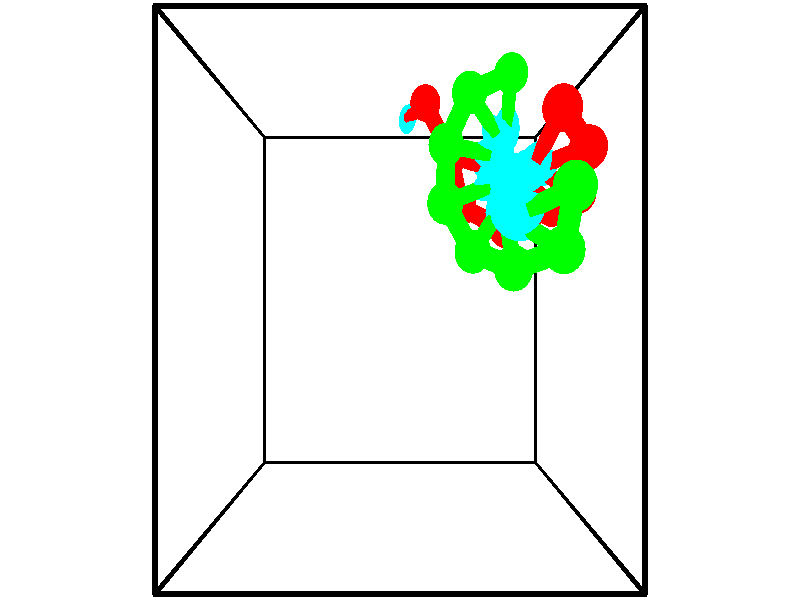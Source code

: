 // switches for output
#declare DRAW_BASES = 1; // possible values are 0, 1; only relevant for DNA ribbons
#declare DRAW_BASES_TYPE = 3; // possible values are 1, 2, 3; only relevant for DNA ribbons
#declare DRAW_FOG = 0; // set to 1 to enable fog

#include "colors.inc"

#include "transforms.inc"
background { rgb <1, 1, 1>}

#default {
   normal{
       ripples 0.25
       frequency 0.20
       turbulence 0.2
       lambda 5
   }
	finish {
		phong 0.1
		phong_size 40.
	}
}

// original window dimensions: 1024x640


// camera settings

camera {
	sky <-0, 1, 0>
	up <-0, 1, 0>
	right 1.6 * <1, 0, 0>
	location <2.5, 2.5, 11.1562>
	look_at <2.5, 2.5, 2.5>
	direction <0, 0, -8.6562>
	angle 67.0682
}


# declare cpy_camera_pos = <2.5, 2.5, 11.1562>;
# if (DRAW_FOG = 1)
fog {
	fog_type 2
	up vnormalize(cpy_camera_pos)
	color rgbt<1,1,1,0.3>
	distance 1e-5
	fog_alt 3e-3
	fog_offset 4
}
# end


// LIGHTS

# declare lum = 6;
global_settings {
	ambient_light rgb lum * <0.05, 0.05, 0.05>
	max_trace_level 15
}# declare cpy_direct_light_amount = 0.25;
light_source
{	1000 * <-1, -1, 1>,
	rgb lum * cpy_direct_light_amount
	parallel
}

light_source
{	1000 * <1, 1, -1>,
	rgb lum * cpy_direct_light_amount
	parallel
}

// strand 0

// nucleotide -1

// particle -1
sphere {
	<2.921218, 5.229918, 1.115312> 0.250000
	pigment { color rgbt <1,0,0,0> }
	no_shadow
}
cylinder {
	<2.754486, 5.191124, 0.753794>,  <2.654447, 5.167848, 0.536883>, 0.100000
	pigment { color rgbt <1,0,0,0> }
	no_shadow
}
cylinder {
	<2.754486, 5.191124, 0.753794>,  <2.921218, 5.229918, 1.115312>, 0.100000
	pigment { color rgbt <1,0,0,0> }
	no_shadow
}

// particle -1
sphere {
	<2.754486, 5.191124, 0.753794> 0.100000
	pigment { color rgbt <1,0,0,0> }
	no_shadow
}
sphere {
	0, 1
	scale<0.080000,0.200000,0.300000>
	matrix <-0.884256, -0.187076, 0.427894,
		-0.210577, 0.977546, -0.007780,
		-0.416831, -0.096984, -0.903795,
		2.629437, 5.162029, 0.482655>
	pigment { color rgbt <0,1,1,0> }
	no_shadow
}
cylinder {
	<3.359376, 4.493379, 1.031605>,  <2.921218, 5.229918, 1.115312>, 0.130000
	pigment { color rgbt <1,0,0,0> }
	no_shadow
}

// nucleotide -1

// particle -1
sphere {
	<3.359376, 4.493379, 1.031605> 0.250000
	pigment { color rgbt <1,0,0,0> }
	no_shadow
}
cylinder {
	<3.745972, 4.412880, 0.967859>,  <3.977929, 4.364581, 0.929612>, 0.100000
	pigment { color rgbt <1,0,0,0> }
	no_shadow
}
cylinder {
	<3.745972, 4.412880, 0.967859>,  <3.359376, 4.493379, 1.031605>, 0.100000
	pigment { color rgbt <1,0,0,0> }
	no_shadow
}

// particle -1
sphere {
	<3.745972, 4.412880, 0.967859> 0.100000
	pigment { color rgbt <1,0,0,0> }
	no_shadow
}
sphere {
	0, 1
	scale<0.080000,0.200000,0.300000>
	matrix <0.047372, -0.470322, 0.881222,
		-0.252295, -0.859242, -0.445029,
		0.966490, -0.201246, -0.159364,
		4.035919, 4.352506, 0.920050>
	pigment { color rgbt <0,1,1,0> }
	no_shadow
}
cylinder {
	<3.523254, 3.783858, 1.092858>,  <3.359376, 4.493379, 1.031605>, 0.130000
	pigment { color rgbt <1,0,0,0> }
	no_shadow
}

// nucleotide -1

// particle -1
sphere {
	<3.523254, 3.783858, 1.092858> 0.250000
	pigment { color rgbt <1,0,0,0> }
	no_shadow
}
cylinder {
	<3.801964, 4.050110, 1.199774>,  <3.969190, 4.209861, 1.263923>, 0.100000
	pigment { color rgbt <1,0,0,0> }
	no_shadow
}
cylinder {
	<3.801964, 4.050110, 1.199774>,  <3.523254, 3.783858, 1.092858>, 0.100000
	pigment { color rgbt <1,0,0,0> }
	no_shadow
}

// particle -1
sphere {
	<3.801964, 4.050110, 1.199774> 0.100000
	pigment { color rgbt <1,0,0,0> }
	no_shadow
}
sphere {
	0, 1
	scale<0.080000,0.200000,0.300000>
	matrix <0.044349, -0.411901, 0.910148,
		0.715918, -0.622314, -0.316522,
		0.696774, 0.665629, 0.267289,
		4.010996, 4.249799, 1.279960>
	pigment { color rgbt <0,1,1,0> }
	no_shadow
}
cylinder {
	<4.195440, 3.448179, 1.431635>,  <3.523254, 3.783858, 1.092858>, 0.130000
	pigment { color rgbt <1,0,0,0> }
	no_shadow
}

// nucleotide -1

// particle -1
sphere {
	<4.195440, 3.448179, 1.431635> 0.250000
	pigment { color rgbt <1,0,0,0> }
	no_shadow
}
cylinder {
	<4.133110, 3.820465, 1.563990>,  <4.095712, 4.043837, 1.643402>, 0.100000
	pigment { color rgbt <1,0,0,0> }
	no_shadow
}
cylinder {
	<4.133110, 3.820465, 1.563990>,  <4.195440, 3.448179, 1.431635>, 0.100000
	pigment { color rgbt <1,0,0,0> }
	no_shadow
}

// particle -1
sphere {
	<4.133110, 3.820465, 1.563990> 0.100000
	pigment { color rgbt <1,0,0,0> }
	no_shadow
}
sphere {
	0, 1
	scale<0.080000,0.200000,0.300000>
	matrix <0.109827, -0.316577, 0.942188,
		0.981660, 0.183156, -0.052887,
		-0.155825, 0.930716, 0.330886,
		4.086363, 4.099680, 1.663255>
	pigment { color rgbt <0,1,1,0> }
	no_shadow
}
cylinder {
	<4.854360, 3.694903, 1.809074>,  <4.195440, 3.448179, 1.431635>, 0.130000
	pigment { color rgbt <1,0,0,0> }
	no_shadow
}

// nucleotide -1

// particle -1
sphere {
	<4.854360, 3.694903, 1.809074> 0.250000
	pigment { color rgbt <1,0,0,0> }
	no_shadow
}
cylinder {
	<4.555557, 3.927437, 1.938089>,  <4.376276, 4.066957, 2.015498>, 0.100000
	pigment { color rgbt <1,0,0,0> }
	no_shadow
}
cylinder {
	<4.555557, 3.927437, 1.938089>,  <4.854360, 3.694903, 1.809074>, 0.100000
	pigment { color rgbt <1,0,0,0> }
	no_shadow
}

// particle -1
sphere {
	<4.555557, 3.927437, 1.938089> 0.100000
	pigment { color rgbt <1,0,0,0> }
	no_shadow
}
sphere {
	0, 1
	scale<0.080000,0.200000,0.300000>
	matrix <0.196737, -0.270123, 0.942511,
		0.635039, 0.767518, 0.087414,
		-0.747007, 0.581334, 0.322538,
		4.331455, 4.101837, 2.034851>
	pigment { color rgbt <0,1,1,0> }
	no_shadow
}
cylinder {
	<5.058280, 3.781127, 2.494188>,  <4.854360, 3.694903, 1.809074>, 0.130000
	pigment { color rgbt <1,0,0,0> }
	no_shadow
}

// nucleotide -1

// particle -1
sphere {
	<5.058280, 3.781127, 2.494188> 0.250000
	pigment { color rgbt <1,0,0,0> }
	no_shadow
}
cylinder {
	<4.695892, 3.949848, 2.508631>,  <4.478460, 4.051081, 2.517296>, 0.100000
	pigment { color rgbt <1,0,0,0> }
	no_shadow
}
cylinder {
	<4.695892, 3.949848, 2.508631>,  <5.058280, 3.781127, 2.494188>, 0.100000
	pigment { color rgbt <1,0,0,0> }
	no_shadow
}

// particle -1
sphere {
	<4.695892, 3.949848, 2.508631> 0.100000
	pigment { color rgbt <1,0,0,0> }
	no_shadow
}
sphere {
	0, 1
	scale<0.080000,0.200000,0.300000>
	matrix <-0.104145, -0.304728, 0.946729,
		0.410335, 0.853946, 0.320002,
		-0.905969, 0.421802, 0.036106,
		4.424102, 4.076389, 2.519463>
	pigment { color rgbt <0,1,1,0> }
	no_shadow
}
cylinder {
	<5.019298, 4.201841, 3.082008>,  <5.058280, 3.781127, 2.494188>, 0.130000
	pigment { color rgbt <1,0,0,0> }
	no_shadow
}

// nucleotide -1

// particle -1
sphere {
	<5.019298, 4.201841, 3.082008> 0.250000
	pigment { color rgbt <1,0,0,0> }
	no_shadow
}
cylinder {
	<4.644913, 4.095757, 2.989370>,  <4.420281, 4.032106, 2.933788>, 0.100000
	pigment { color rgbt <1,0,0,0> }
	no_shadow
}
cylinder {
	<4.644913, 4.095757, 2.989370>,  <5.019298, 4.201841, 3.082008>, 0.100000
	pigment { color rgbt <1,0,0,0> }
	no_shadow
}

// particle -1
sphere {
	<4.644913, 4.095757, 2.989370> 0.100000
	pigment { color rgbt <1,0,0,0> }
	no_shadow
}
sphere {
	0, 1
	scale<0.080000,0.200000,0.300000>
	matrix <-0.144499, -0.310486, 0.939531,
		-0.321081, 0.912832, 0.252280,
		-0.935963, -0.265211, -0.231594,
		4.364124, 4.016193, 2.919892>
	pigment { color rgbt <0,1,1,0> }
	no_shadow
}
cylinder {
	<4.560532, 4.530291, 3.501812>,  <5.019298, 4.201841, 3.082008>, 0.130000
	pigment { color rgbt <1,0,0,0> }
	no_shadow
}

// nucleotide -1

// particle -1
sphere {
	<4.560532, 4.530291, 3.501812> 0.250000
	pigment { color rgbt <1,0,0,0> }
	no_shadow
}
cylinder {
	<4.376419, 4.193836, 3.388231>,  <4.265951, 3.991963, 3.320083>, 0.100000
	pigment { color rgbt <1,0,0,0> }
	no_shadow
}
cylinder {
	<4.376419, 4.193836, 3.388231>,  <4.560532, 4.530291, 3.501812>, 0.100000
	pigment { color rgbt <1,0,0,0> }
	no_shadow
}

// particle -1
sphere {
	<4.376419, 4.193836, 3.388231> 0.100000
	pigment { color rgbt <1,0,0,0> }
	no_shadow
}
sphere {
	0, 1
	scale<0.080000,0.200000,0.300000>
	matrix <-0.279485, -0.166292, 0.945640,
		-0.842631, 0.514623, -0.158544,
		-0.460283, -0.841136, -0.283952,
		4.238334, 3.941495, 3.303046>
	pigment { color rgbt <0,1,1,0> }
	no_shadow
}
// strand 1

// nucleotide -1

// particle -1
sphere {
	<4.507769, 3.587525, 4.234069> 0.250000
	pigment { color rgbt <0,1,0,0> }
	no_shadow
}
cylinder {
	<4.142746, 3.430733, 4.280699>,  <3.923732, 3.336658, 4.308676>, 0.100000
	pigment { color rgbt <0,1,0,0> }
	no_shadow
}
cylinder {
	<4.142746, 3.430733, 4.280699>,  <4.507769, 3.587525, 4.234069>, 0.100000
	pigment { color rgbt <0,1,0,0> }
	no_shadow
}

// particle -1
sphere {
	<4.142746, 3.430733, 4.280699> 0.100000
	pigment { color rgbt <0,1,0,0> }
	no_shadow
}
sphere {
	0, 1
	scale<0.080000,0.200000,0.300000>
	matrix <-0.138656, 0.028398, -0.989933,
		0.384724, -0.919535, -0.080266,
		-0.912558, -0.391981, 0.116573,
		3.868979, 3.313139, 4.315671>
	pigment { color rgbt <0,1,1,0> }
	no_shadow
}
cylinder {
	<4.491799, 3.010494, 3.826176>,  <4.507769, 3.587525, 4.234069>, 0.130000
	pigment { color rgbt <0,1,0,0> }
	no_shadow
}

// nucleotide -1

// particle -1
sphere {
	<4.491799, 3.010494, 3.826176> 0.250000
	pigment { color rgbt <0,1,0,0> }
	no_shadow
}
cylinder {
	<4.132584, 3.181393, 3.868099>,  <3.917054, 3.283932, 3.893253>, 0.100000
	pigment { color rgbt <0,1,0,0> }
	no_shadow
}
cylinder {
	<4.132584, 3.181393, 3.868099>,  <4.491799, 3.010494, 3.826176>, 0.100000
	pigment { color rgbt <0,1,0,0> }
	no_shadow
}

// particle -1
sphere {
	<4.132584, 3.181393, 3.868099> 0.100000
	pigment { color rgbt <0,1,0,0> }
	no_shadow
}
sphere {
	0, 1
	scale<0.080000,0.200000,0.300000>
	matrix <-0.073861, 0.088424, -0.993341,
		-0.433670, -0.899800, -0.047851,
		-0.898039, 0.427247, 0.104807,
		3.863172, 3.309567, 3.899541>
	pigment { color rgbt <0,1,1,0> }
	no_shadow
}
cylinder {
	<3.960913, 2.841043, 3.389052>,  <4.491799, 3.010494, 3.826176>, 0.130000
	pigment { color rgbt <0,1,0,0> }
	no_shadow
}

// nucleotide -1

// particle -1
sphere {
	<3.960913, 2.841043, 3.389052> 0.250000
	pigment { color rgbt <0,1,0,0> }
	no_shadow
}
cylinder {
	<3.884163, 3.221771, 3.484737>,  <3.838113, 3.450208, 3.542148>, 0.100000
	pigment { color rgbt <0,1,0,0> }
	no_shadow
}
cylinder {
	<3.884163, 3.221771, 3.484737>,  <3.960913, 2.841043, 3.389052>, 0.100000
	pigment { color rgbt <0,1,0,0> }
	no_shadow
}

// particle -1
sphere {
	<3.884163, 3.221771, 3.484737> 0.100000
	pigment { color rgbt <0,1,0,0> }
	no_shadow
}
sphere {
	0, 1
	scale<0.080000,0.200000,0.300000>
	matrix <0.123325, 0.265193, -0.956276,
		-0.973640, -0.153984, -0.168267,
		-0.191874, 0.951820, 0.239213,
		3.826601, 3.507317, 3.556501>
	pigment { color rgbt <0,1,1,0> }
	no_shadow
}
cylinder {
	<3.501587, 3.052374, 2.849988>,  <3.960913, 2.841043, 3.389052>, 0.130000
	pigment { color rgbt <0,1,0,0> }
	no_shadow
}

// nucleotide -1

// particle -1
sphere {
	<3.501587, 3.052374, 2.849988> 0.250000
	pigment { color rgbt <0,1,0,0> }
	no_shadow
}
cylinder {
	<3.717438, 3.350449, 3.006704>,  <3.846948, 3.529293, 3.100734>, 0.100000
	pigment { color rgbt <0,1,0,0> }
	no_shadow
}
cylinder {
	<3.717438, 3.350449, 3.006704>,  <3.501587, 3.052374, 2.849988>, 0.100000
	pigment { color rgbt <0,1,0,0> }
	no_shadow
}

// particle -1
sphere {
	<3.717438, 3.350449, 3.006704> 0.100000
	pigment { color rgbt <0,1,0,0> }
	no_shadow
}
sphere {
	0, 1
	scale<0.080000,0.200000,0.300000>
	matrix <0.069043, 0.424626, -0.902732,
		-0.839068, 0.514190, 0.177691,
		0.539628, 0.745185, 0.391791,
		3.879326, 3.574004, 3.124242>
	pigment { color rgbt <0,1,1,0> }
	no_shadow
}
cylinder {
	<3.131519, 3.628511, 2.720341>,  <3.501587, 3.052374, 2.849988>, 0.130000
	pigment { color rgbt <0,1,0,0> }
	no_shadow
}

// nucleotide -1

// particle -1
sphere {
	<3.131519, 3.628511, 2.720341> 0.250000
	pigment { color rgbt <0,1,0,0> }
	no_shadow
}
cylinder {
	<3.511459, 3.747631, 2.758495>,  <3.739424, 3.819103, 2.781388>, 0.100000
	pigment { color rgbt <0,1,0,0> }
	no_shadow
}
cylinder {
	<3.511459, 3.747631, 2.758495>,  <3.131519, 3.628511, 2.720341>, 0.100000
	pigment { color rgbt <0,1,0,0> }
	no_shadow
}

// particle -1
sphere {
	<3.511459, 3.747631, 2.758495> 0.100000
	pigment { color rgbt <0,1,0,0> }
	no_shadow
}
sphere {
	0, 1
	scale<0.080000,0.200000,0.300000>
	matrix <-0.086256, 0.542718, -0.835474,
		-0.300572, 0.785348, 0.541188,
		0.949851, 0.297801, 0.095385,
		3.796415, 3.836971, 2.787111>
	pigment { color rgbt <0,1,1,0> }
	no_shadow
}
cylinder {
	<3.154821, 4.339452, 2.588377>,  <3.131519, 3.628511, 2.720341>, 0.130000
	pigment { color rgbt <0,1,0,0> }
	no_shadow
}

// nucleotide -1

// particle -1
sphere {
	<3.154821, 4.339452, 2.588377> 0.250000
	pigment { color rgbt <0,1,0,0> }
	no_shadow
}
cylinder {
	<3.548218, 4.278957, 2.548634>,  <3.784256, 4.242661, 2.524788>, 0.100000
	pigment { color rgbt <0,1,0,0> }
	no_shadow
}
cylinder {
	<3.548218, 4.278957, 2.548634>,  <3.154821, 4.339452, 2.588377>, 0.100000
	pigment { color rgbt <0,1,0,0> }
	no_shadow
}

// particle -1
sphere {
	<3.548218, 4.278957, 2.548634> 0.100000
	pigment { color rgbt <0,1,0,0> }
	no_shadow
}
sphere {
	0, 1
	scale<0.080000,0.200000,0.300000>
	matrix <-0.003253, 0.534207, -0.845348,
		0.180926, 0.831716, 0.524896,
		0.983491, -0.151238, -0.099357,
		3.843265, 4.233586, 2.518826>
	pigment { color rgbt <0,1,1,0> }
	no_shadow
}
cylinder {
	<3.494911, 4.974064, 2.517283>,  <3.154821, 4.339452, 2.588377>, 0.130000
	pigment { color rgbt <0,1,0,0> }
	no_shadow
}

// nucleotide -1

// particle -1
sphere {
	<3.494911, 4.974064, 2.517283> 0.250000
	pigment { color rgbt <0,1,0,0> }
	no_shadow
}
cylinder {
	<3.753891, 4.702385, 2.379009>,  <3.909279, 4.539377, 2.296045>, 0.100000
	pigment { color rgbt <0,1,0,0> }
	no_shadow
}
cylinder {
	<3.753891, 4.702385, 2.379009>,  <3.494911, 4.974064, 2.517283>, 0.100000
	pigment { color rgbt <0,1,0,0> }
	no_shadow
}

// particle -1
sphere {
	<3.753891, 4.702385, 2.379009> 0.100000
	pigment { color rgbt <0,1,0,0> }
	no_shadow
}
sphere {
	0, 1
	scale<0.080000,0.200000,0.300000>
	matrix <0.020215, 0.468735, -0.883108,
		0.761839, 0.564780, 0.317213,
		0.647450, -0.679199, -0.345684,
		3.948126, 4.498625, 2.275304>
	pigment { color rgbt <0,1,1,0> }
	no_shadow
}
cylinder {
	<4.155212, 5.312942, 2.164192>,  <3.494911, 4.974064, 2.517283>, 0.130000
	pigment { color rgbt <0,1,0,0> }
	no_shadow
}

// nucleotide -1

// particle -1
sphere {
	<4.155212, 5.312942, 2.164192> 0.250000
	pigment { color rgbt <0,1,0,0> }
	no_shadow
}
cylinder {
	<4.139084, 4.939568, 2.021603>,  <4.129407, 4.715543, 1.936049>, 0.100000
	pigment { color rgbt <0,1,0,0> }
	no_shadow
}
cylinder {
	<4.139084, 4.939568, 2.021603>,  <4.155212, 5.312942, 2.164192>, 0.100000
	pigment { color rgbt <0,1,0,0> }
	no_shadow
}

// particle -1
sphere {
	<4.139084, 4.939568, 2.021603> 0.100000
	pigment { color rgbt <0,1,0,0> }
	no_shadow
}
sphere {
	0, 1
	scale<0.080000,0.200000,0.300000>
	matrix <0.069591, 0.353274, -0.932928,
		0.996760, -0.062424, 0.050714,
		-0.040321, -0.933435, -0.356473,
		4.126987, 4.659537, 1.914661>
	pigment { color rgbt <0,1,1,0> }
	no_shadow
}
// box output
cylinder {
	<0.000000, 0.000000, 0.000000>,  <5.000000, 0.000000, 0.000000>, 0.025000
	pigment { color rgbt <0,0,0,0> }
	no_shadow
}
cylinder {
	<0.000000, 0.000000, 0.000000>,  <0.000000, 5.000000, 0.000000>, 0.025000
	pigment { color rgbt <0,0,0,0> }
	no_shadow
}
cylinder {
	<0.000000, 0.000000, 0.000000>,  <0.000000, 0.000000, 5.000000>, 0.025000
	pigment { color rgbt <0,0,0,0> }
	no_shadow
}
cylinder {
	<5.000000, 5.000000, 5.000000>,  <0.000000, 5.000000, 5.000000>, 0.025000
	pigment { color rgbt <0,0,0,0> }
	no_shadow
}
cylinder {
	<5.000000, 5.000000, 5.000000>,  <5.000000, 0.000000, 5.000000>, 0.025000
	pigment { color rgbt <0,0,0,0> }
	no_shadow
}
cylinder {
	<5.000000, 5.000000, 5.000000>,  <5.000000, 5.000000, 0.000000>, 0.025000
	pigment { color rgbt <0,0,0,0> }
	no_shadow
}
cylinder {
	<0.000000, 0.000000, 5.000000>,  <0.000000, 5.000000, 5.000000>, 0.025000
	pigment { color rgbt <0,0,0,0> }
	no_shadow
}
cylinder {
	<0.000000, 0.000000, 5.000000>,  <5.000000, 0.000000, 5.000000>, 0.025000
	pigment { color rgbt <0,0,0,0> }
	no_shadow
}
cylinder {
	<5.000000, 5.000000, 0.000000>,  <0.000000, 5.000000, 0.000000>, 0.025000
	pigment { color rgbt <0,0,0,0> }
	no_shadow
}
cylinder {
	<5.000000, 5.000000, 0.000000>,  <5.000000, 0.000000, 0.000000>, 0.025000
	pigment { color rgbt <0,0,0,0> }
	no_shadow
}
cylinder {
	<5.000000, 0.000000, 5.000000>,  <5.000000, 0.000000, 0.000000>, 0.025000
	pigment { color rgbt <0,0,0,0> }
	no_shadow
}
cylinder {
	<0.000000, 5.000000, 0.000000>,  <0.000000, 5.000000, 5.000000>, 0.025000
	pigment { color rgbt <0,0,0,0> }
	no_shadow
}
// end of box output
